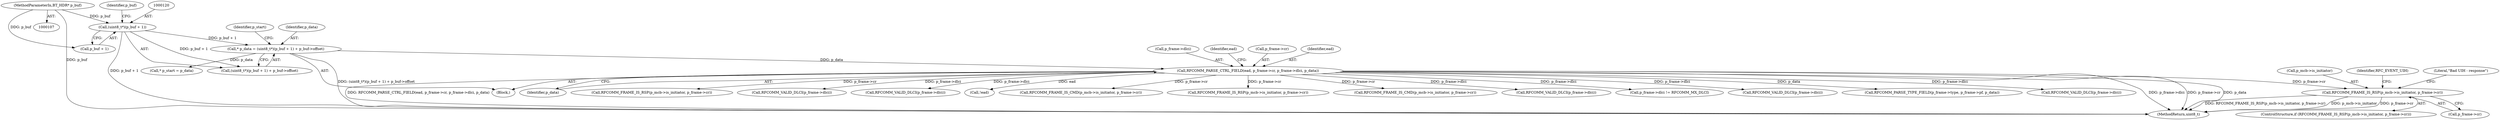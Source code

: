 digraph "0_Android_d4a34fefbf292d1e02336e4e272da3ef1e3eef85@pointer" {
"1000480" [label="(Call,RFCOMM_FRAME_IS_RSP(p_mcb->is_initiator, p_frame->cr))"];
"1000146" [label="(Call,RFCOMM_PARSE_CTRL_FIELD(ead, p_frame->cr, p_frame->dlci, p_data))"];
"1000116" [label="(Call,* p_data = (uint8_t*)(p_buf + 1) + p_buf->offset)"];
"1000119" [label="(Call,(uint8_t*)(p_buf + 1))"];
"1000110" [label="(MethodParameterIn,BT_HDR* p_buf)"];
"1000457" [label="(Call,RFCOMM_VALID_DLCI(p_frame->dlci))"];
"1000481" [label="(Call,p_mcb->is_initiator)"];
"1000484" [label="(Call,p_frame->cr)"];
"1000163" [label="(Call,RFCOMM_PARSE_TYPE_FIELD(p_frame->type, p_frame->pf, p_data))"];
"1000437" [label="(Call,RFCOMM_VALID_DLCI(p_frame->dlci))"];
"1000151" [label="(Call,p_frame->dlci)"];
"1000497" [label="(MethodReturn,uint8_t)"];
"1000116" [label="(Call,* p_data = (uint8_t*)(p_buf + 1) + p_buf->offset)"];
"1000157" [label="(Identifier,ead)"];
"1000118" [label="(Call,(uint8_t*)(p_buf + 1) + p_buf->offset)"];
"1000154" [label="(Identifier,p_data)"];
"1000318" [label="(Call,RFCOMM_FRAME_IS_RSP(p_mcb->is_initiator, p_frame->cr))"];
"1000128" [label="(Call,* p_start = p_data)"];
"1000111" [label="(Block,)"];
"1000370" [label="(Call,RFCOMM_VALID_DLCI(p_frame->dlci))"];
"1000401" [label="(Call,RFCOMM_VALID_DLCI(p_frame->dlci))"];
"1000148" [label="(Call,p_frame->cr)"];
"1000494" [label="(Identifier,RFC_EVENT_UIH)"];
"1000129" [label="(Identifier,p_start)"];
"1000489" [label="(Literal,\"Bad UIH - response\")"];
"1000125" [label="(Identifier,p_buf)"];
"1000146" [label="(Call,RFCOMM_PARSE_CTRL_FIELD(ead, p_frame->cr, p_frame->dlci, p_data))"];
"1000479" [label="(ControlStructure,if (RFCOMM_FRAME_IS_RSP(p_mcb->is_initiator, p_frame->cr)))"];
"1000147" [label="(Identifier,ead)"];
"1000156" [label="(Call,!ead)"];
"1000354" [label="(Call,RFCOMM_FRAME_IS_CMD(p_mcb->is_initiator, p_frame->cr))"];
"1000421" [label="(Call,RFCOMM_FRAME_IS_RSP(p_mcb->is_initiator, p_frame->cr))"];
"1000480" [label="(Call,RFCOMM_FRAME_IS_RSP(p_mcb->is_initiator, p_frame->cr))"];
"1000390" [label="(Call,RFCOMM_FRAME_IS_CMD(p_mcb->is_initiator, p_frame->cr))"];
"1000334" [label="(Call,RFCOMM_VALID_DLCI(p_frame->dlci))"];
"1000117" [label="(Identifier,p_data)"];
"1000121" [label="(Call,p_buf + 1)"];
"1000110" [label="(MethodParameterIn,BT_HDR* p_buf)"];
"1000257" [label="(Call,p_frame->dlci != RFCOMM_MX_DLCI)"];
"1000119" [label="(Call,(uint8_t*)(p_buf + 1))"];
"1000480" -> "1000479"  [label="AST: "];
"1000480" -> "1000484"  [label="CFG: "];
"1000481" -> "1000480"  [label="AST: "];
"1000484" -> "1000480"  [label="AST: "];
"1000489" -> "1000480"  [label="CFG: "];
"1000494" -> "1000480"  [label="CFG: "];
"1000480" -> "1000497"  [label="DDG: RFCOMM_FRAME_IS_RSP(p_mcb->is_initiator, p_frame->cr)"];
"1000480" -> "1000497"  [label="DDG: p_mcb->is_initiator"];
"1000480" -> "1000497"  [label="DDG: p_frame->cr"];
"1000146" -> "1000480"  [label="DDG: p_frame->cr"];
"1000146" -> "1000111"  [label="AST: "];
"1000146" -> "1000154"  [label="CFG: "];
"1000147" -> "1000146"  [label="AST: "];
"1000148" -> "1000146"  [label="AST: "];
"1000151" -> "1000146"  [label="AST: "];
"1000154" -> "1000146"  [label="AST: "];
"1000157" -> "1000146"  [label="CFG: "];
"1000146" -> "1000497"  [label="DDG: p_frame->dlci"];
"1000146" -> "1000497"  [label="DDG: p_frame->cr"];
"1000146" -> "1000497"  [label="DDG: p_data"];
"1000146" -> "1000497"  [label="DDG: RFCOMM_PARSE_CTRL_FIELD(ead, p_frame->cr, p_frame->dlci, p_data)"];
"1000116" -> "1000146"  [label="DDG: p_data"];
"1000146" -> "1000156"  [label="DDG: ead"];
"1000146" -> "1000163"  [label="DDG: p_data"];
"1000146" -> "1000257"  [label="DDG: p_frame->dlci"];
"1000146" -> "1000318"  [label="DDG: p_frame->cr"];
"1000146" -> "1000334"  [label="DDG: p_frame->dlci"];
"1000146" -> "1000354"  [label="DDG: p_frame->cr"];
"1000146" -> "1000370"  [label="DDG: p_frame->dlci"];
"1000146" -> "1000390"  [label="DDG: p_frame->cr"];
"1000146" -> "1000401"  [label="DDG: p_frame->dlci"];
"1000146" -> "1000421"  [label="DDG: p_frame->cr"];
"1000146" -> "1000437"  [label="DDG: p_frame->dlci"];
"1000146" -> "1000457"  [label="DDG: p_frame->dlci"];
"1000116" -> "1000111"  [label="AST: "];
"1000116" -> "1000118"  [label="CFG: "];
"1000117" -> "1000116"  [label="AST: "];
"1000118" -> "1000116"  [label="AST: "];
"1000129" -> "1000116"  [label="CFG: "];
"1000116" -> "1000497"  [label="DDG: (uint8_t*)(p_buf + 1) + p_buf->offset"];
"1000119" -> "1000116"  [label="DDG: p_buf + 1"];
"1000116" -> "1000128"  [label="DDG: p_data"];
"1000119" -> "1000118"  [label="AST: "];
"1000119" -> "1000121"  [label="CFG: "];
"1000120" -> "1000119"  [label="AST: "];
"1000121" -> "1000119"  [label="AST: "];
"1000125" -> "1000119"  [label="CFG: "];
"1000119" -> "1000497"  [label="DDG: p_buf + 1"];
"1000119" -> "1000118"  [label="DDG: p_buf + 1"];
"1000110" -> "1000119"  [label="DDG: p_buf"];
"1000110" -> "1000107"  [label="AST: "];
"1000110" -> "1000497"  [label="DDG: p_buf"];
"1000110" -> "1000121"  [label="DDG: p_buf"];
}
